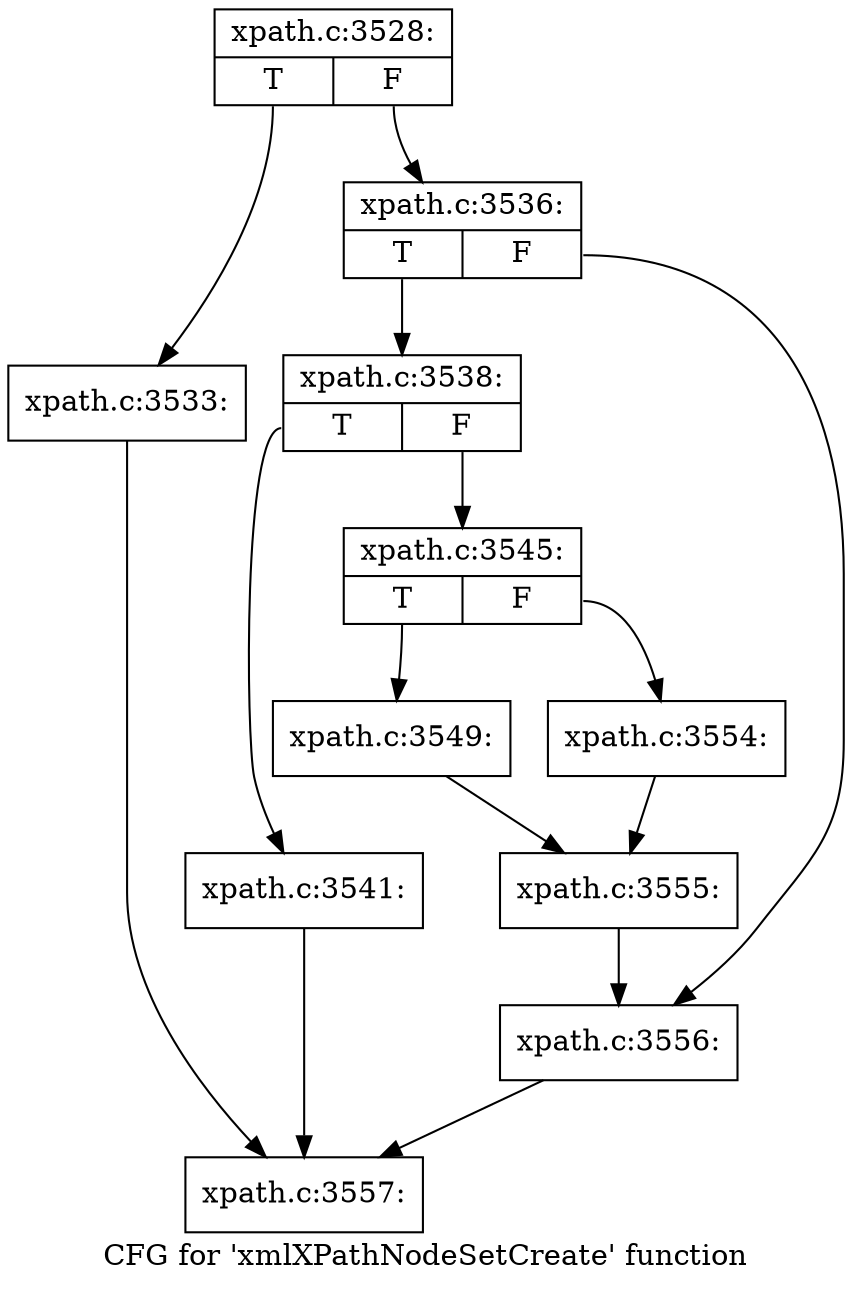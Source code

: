 digraph "CFG for 'xmlXPathNodeSetCreate' function" {
	label="CFG for 'xmlXPathNodeSetCreate' function";

	Node0x47a7f30 [shape=record,label="{xpath.c:3528:|{<s0>T|<s1>F}}"];
	Node0x47a7f30:s0 -> Node0x470bca0;
	Node0x47a7f30:s1 -> Node0x470bcf0;
	Node0x470bca0 [shape=record,label="{xpath.c:3533:}"];
	Node0x470bca0 -> Node0x47acb90;
	Node0x470bcf0 [shape=record,label="{xpath.c:3536:|{<s0>T|<s1>F}}"];
	Node0x470bcf0:s0 -> Node0x47af010;
	Node0x470bcf0:s1 -> Node0x47af060;
	Node0x47af010 [shape=record,label="{xpath.c:3538:|{<s0>T|<s1>F}}"];
	Node0x47af010:s0 -> Node0x47af7e0;
	Node0x47af010:s1 -> Node0x47af830;
	Node0x47af7e0 [shape=record,label="{xpath.c:3541:}"];
	Node0x47af7e0 -> Node0x47acb90;
	Node0x47af830 [shape=record,label="{xpath.c:3545:|{<s0>T|<s1>F}}"];
	Node0x47af830:s0 -> Node0x47b0840;
	Node0x47af830:s1 -> Node0x47b08e0;
	Node0x47b0840 [shape=record,label="{xpath.c:3549:}"];
	Node0x47b0840 -> Node0x47b0890;
	Node0x47b08e0 [shape=record,label="{xpath.c:3554:}"];
	Node0x47b08e0 -> Node0x47b0890;
	Node0x47b0890 [shape=record,label="{xpath.c:3555:}"];
	Node0x47b0890 -> Node0x47af060;
	Node0x47af060 [shape=record,label="{xpath.c:3556:}"];
	Node0x47af060 -> Node0x47acb90;
	Node0x47acb90 [shape=record,label="{xpath.c:3557:}"];
}
